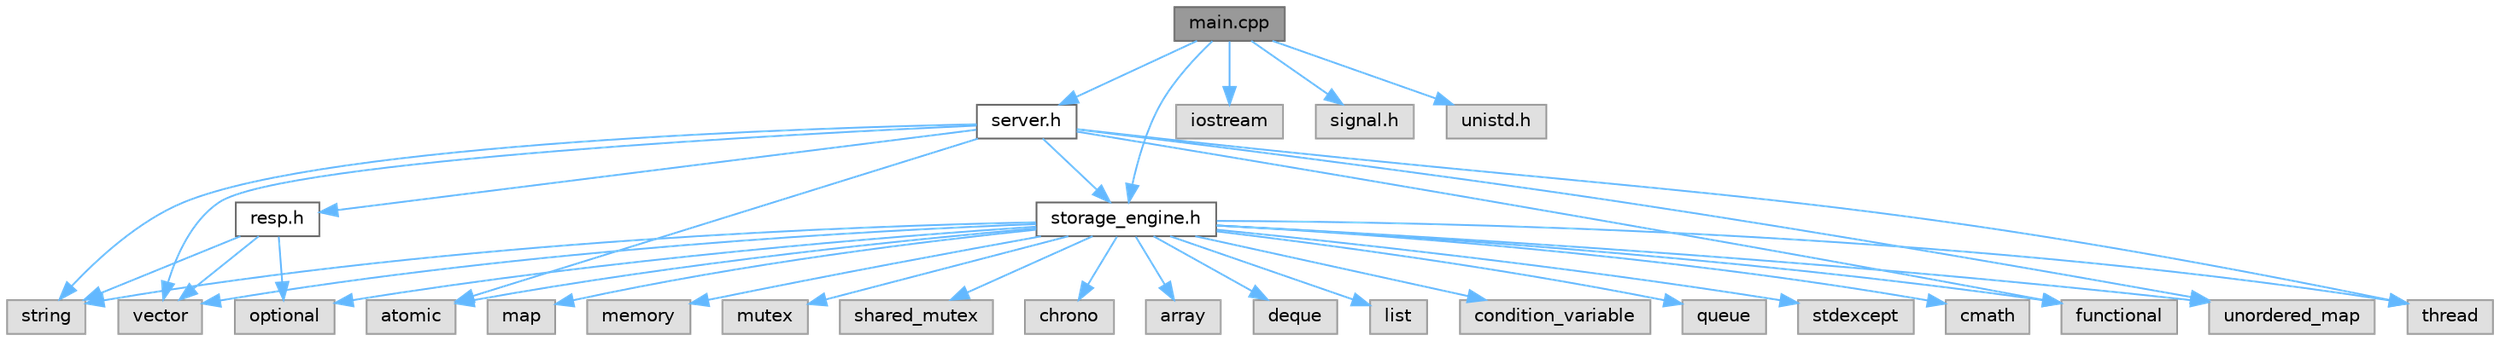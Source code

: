 digraph "main.cpp"
{
 // LATEX_PDF_SIZE
  bgcolor="transparent";
  edge [fontname=Helvetica,fontsize=10,labelfontname=Helvetica,labelfontsize=10];
  node [fontname=Helvetica,fontsize=10,shape=box,height=0.2,width=0.4];
  Node1 [id="Node000001",label="main.cpp",height=0.2,width=0.4,color="gray40", fillcolor="grey60", style="filled", fontcolor="black",tooltip="Entry point for the BLINK DB server application."];
  Node1 -> Node2 [id="edge1_Node000001_Node000002",color="steelblue1",style="solid",tooltip=" "];
  Node2 [id="Node000002",label="storage_engine.h",height=0.2,width=0.4,color="grey40", fillcolor="white", style="filled",URL="$storage__engine_8h.html",tooltip="Header file for the LSM-based storage engine."];
  Node2 -> Node3 [id="edge2_Node000002_Node000003",color="steelblue1",style="solid",tooltip=" "];
  Node3 [id="Node000003",label="string",height=0.2,width=0.4,color="grey60", fillcolor="#E0E0E0", style="filled",tooltip=" "];
  Node2 -> Node4 [id="edge3_Node000002_Node000004",color="steelblue1",style="solid",tooltip=" "];
  Node4 [id="Node000004",label="map",height=0.2,width=0.4,color="grey60", fillcolor="#E0E0E0", style="filled",tooltip=" "];
  Node2 -> Node5 [id="edge4_Node000002_Node000005",color="steelblue1",style="solid",tooltip=" "];
  Node5 [id="Node000005",label="vector",height=0.2,width=0.4,color="grey60", fillcolor="#E0E0E0", style="filled",tooltip=" "];
  Node2 -> Node6 [id="edge5_Node000002_Node000006",color="steelblue1",style="solid",tooltip=" "];
  Node6 [id="Node000006",label="memory",height=0.2,width=0.4,color="grey60", fillcolor="#E0E0E0", style="filled",tooltip=" "];
  Node2 -> Node7 [id="edge6_Node000002_Node000007",color="steelblue1",style="solid",tooltip=" "];
  Node7 [id="Node000007",label="mutex",height=0.2,width=0.4,color="grey60", fillcolor="#E0E0E0", style="filled",tooltip=" "];
  Node2 -> Node8 [id="edge7_Node000002_Node000008",color="steelblue1",style="solid",tooltip=" "];
  Node8 [id="Node000008",label="shared_mutex",height=0.2,width=0.4,color="grey60", fillcolor="#E0E0E0", style="filled",tooltip=" "];
  Node2 -> Node9 [id="edge8_Node000002_Node000009",color="steelblue1",style="solid",tooltip=" "];
  Node9 [id="Node000009",label="atomic",height=0.2,width=0.4,color="grey60", fillcolor="#E0E0E0", style="filled",tooltip=" "];
  Node2 -> Node10 [id="edge9_Node000002_Node000010",color="steelblue1",style="solid",tooltip=" "];
  Node10 [id="Node000010",label="chrono",height=0.2,width=0.4,color="grey60", fillcolor="#E0E0E0", style="filled",tooltip=" "];
  Node2 -> Node11 [id="edge10_Node000002_Node000011",color="steelblue1",style="solid",tooltip=" "];
  Node11 [id="Node000011",label="array",height=0.2,width=0.4,color="grey60", fillcolor="#E0E0E0", style="filled",tooltip=" "];
  Node2 -> Node12 [id="edge11_Node000002_Node000012",color="steelblue1",style="solid",tooltip=" "];
  Node12 [id="Node000012",label="deque",height=0.2,width=0.4,color="grey60", fillcolor="#E0E0E0", style="filled",tooltip=" "];
  Node2 -> Node13 [id="edge12_Node000002_Node000013",color="steelblue1",style="solid",tooltip=" "];
  Node13 [id="Node000013",label="functional",height=0.2,width=0.4,color="grey60", fillcolor="#E0E0E0", style="filled",tooltip=" "];
  Node2 -> Node14 [id="edge13_Node000002_Node000014",color="steelblue1",style="solid",tooltip=" "];
  Node14 [id="Node000014",label="optional",height=0.2,width=0.4,color="grey60", fillcolor="#E0E0E0", style="filled",tooltip=" "];
  Node2 -> Node15 [id="edge14_Node000002_Node000015",color="steelblue1",style="solid",tooltip=" "];
  Node15 [id="Node000015",label="unordered_map",height=0.2,width=0.4,color="grey60", fillcolor="#E0E0E0", style="filled",tooltip=" "];
  Node2 -> Node16 [id="edge15_Node000002_Node000016",color="steelblue1",style="solid",tooltip=" "];
  Node16 [id="Node000016",label="list",height=0.2,width=0.4,color="grey60", fillcolor="#E0E0E0", style="filled",tooltip=" "];
  Node2 -> Node17 [id="edge16_Node000002_Node000017",color="steelblue1",style="solid",tooltip=" "];
  Node17 [id="Node000017",label="thread",height=0.2,width=0.4,color="grey60", fillcolor="#E0E0E0", style="filled",tooltip=" "];
  Node2 -> Node18 [id="edge17_Node000002_Node000018",color="steelblue1",style="solid",tooltip=" "];
  Node18 [id="Node000018",label="condition_variable",height=0.2,width=0.4,color="grey60", fillcolor="#E0E0E0", style="filled",tooltip=" "];
  Node2 -> Node19 [id="edge18_Node000002_Node000019",color="steelblue1",style="solid",tooltip=" "];
  Node19 [id="Node000019",label="queue",height=0.2,width=0.4,color="grey60", fillcolor="#E0E0E0", style="filled",tooltip=" "];
  Node2 -> Node20 [id="edge19_Node000002_Node000020",color="steelblue1",style="solid",tooltip=" "];
  Node20 [id="Node000020",label="stdexcept",height=0.2,width=0.4,color="grey60", fillcolor="#E0E0E0", style="filled",tooltip=" "];
  Node2 -> Node21 [id="edge20_Node000002_Node000021",color="steelblue1",style="solid",tooltip=" "];
  Node21 [id="Node000021",label="cmath",height=0.2,width=0.4,color="grey60", fillcolor="#E0E0E0", style="filled",tooltip=" "];
  Node1 -> Node22 [id="edge21_Node000001_Node000022",color="steelblue1",style="solid",tooltip=" "];
  Node22 [id="Node000022",label="server.h",height=0.2,width=0.4,color="grey40", fillcolor="white", style="filled",URL="$server_8h.html",tooltip="Header file for the BLINK DB server."];
  Node22 -> Node2 [id="edge22_Node000022_Node000002",color="steelblue1",style="solid",tooltip=" "];
  Node22 -> Node23 [id="edge23_Node000022_Node000023",color="steelblue1",style="solid",tooltip=" "];
  Node23 [id="Node000023",label="resp.h",height=0.2,width=0.4,color="grey40", fillcolor="white", style="filled",URL="$resp_8h.html",tooltip="Implementation of Redis RESP-2 protocol."];
  Node23 -> Node3 [id="edge24_Node000023_Node000003",color="steelblue1",style="solid",tooltip=" "];
  Node23 -> Node5 [id="edge25_Node000023_Node000005",color="steelblue1",style="solid",tooltip=" "];
  Node23 -> Node14 [id="edge26_Node000023_Node000014",color="steelblue1",style="solid",tooltip=" "];
  Node22 -> Node3 [id="edge27_Node000022_Node000003",color="steelblue1",style="solid",tooltip=" "];
  Node22 -> Node15 [id="edge28_Node000022_Node000015",color="steelblue1",style="solid",tooltip=" "];
  Node22 -> Node5 [id="edge29_Node000022_Node000005",color="steelblue1",style="solid",tooltip=" "];
  Node22 -> Node9 [id="edge30_Node000022_Node000009",color="steelblue1",style="solid",tooltip=" "];
  Node22 -> Node17 [id="edge31_Node000022_Node000017",color="steelblue1",style="solid",tooltip=" "];
  Node22 -> Node13 [id="edge32_Node000022_Node000013",color="steelblue1",style="solid",tooltip=" "];
  Node1 -> Node24 [id="edge33_Node000001_Node000024",color="steelblue1",style="solid",tooltip=" "];
  Node24 [id="Node000024",label="iostream",height=0.2,width=0.4,color="grey60", fillcolor="#E0E0E0", style="filled",tooltip=" "];
  Node1 -> Node25 [id="edge34_Node000001_Node000025",color="steelblue1",style="solid",tooltip=" "];
  Node25 [id="Node000025",label="signal.h",height=0.2,width=0.4,color="grey60", fillcolor="#E0E0E0", style="filled",tooltip=" "];
  Node1 -> Node26 [id="edge35_Node000001_Node000026",color="steelblue1",style="solid",tooltip=" "];
  Node26 [id="Node000026",label="unistd.h",height=0.2,width=0.4,color="grey60", fillcolor="#E0E0E0", style="filled",tooltip=" "];
}
